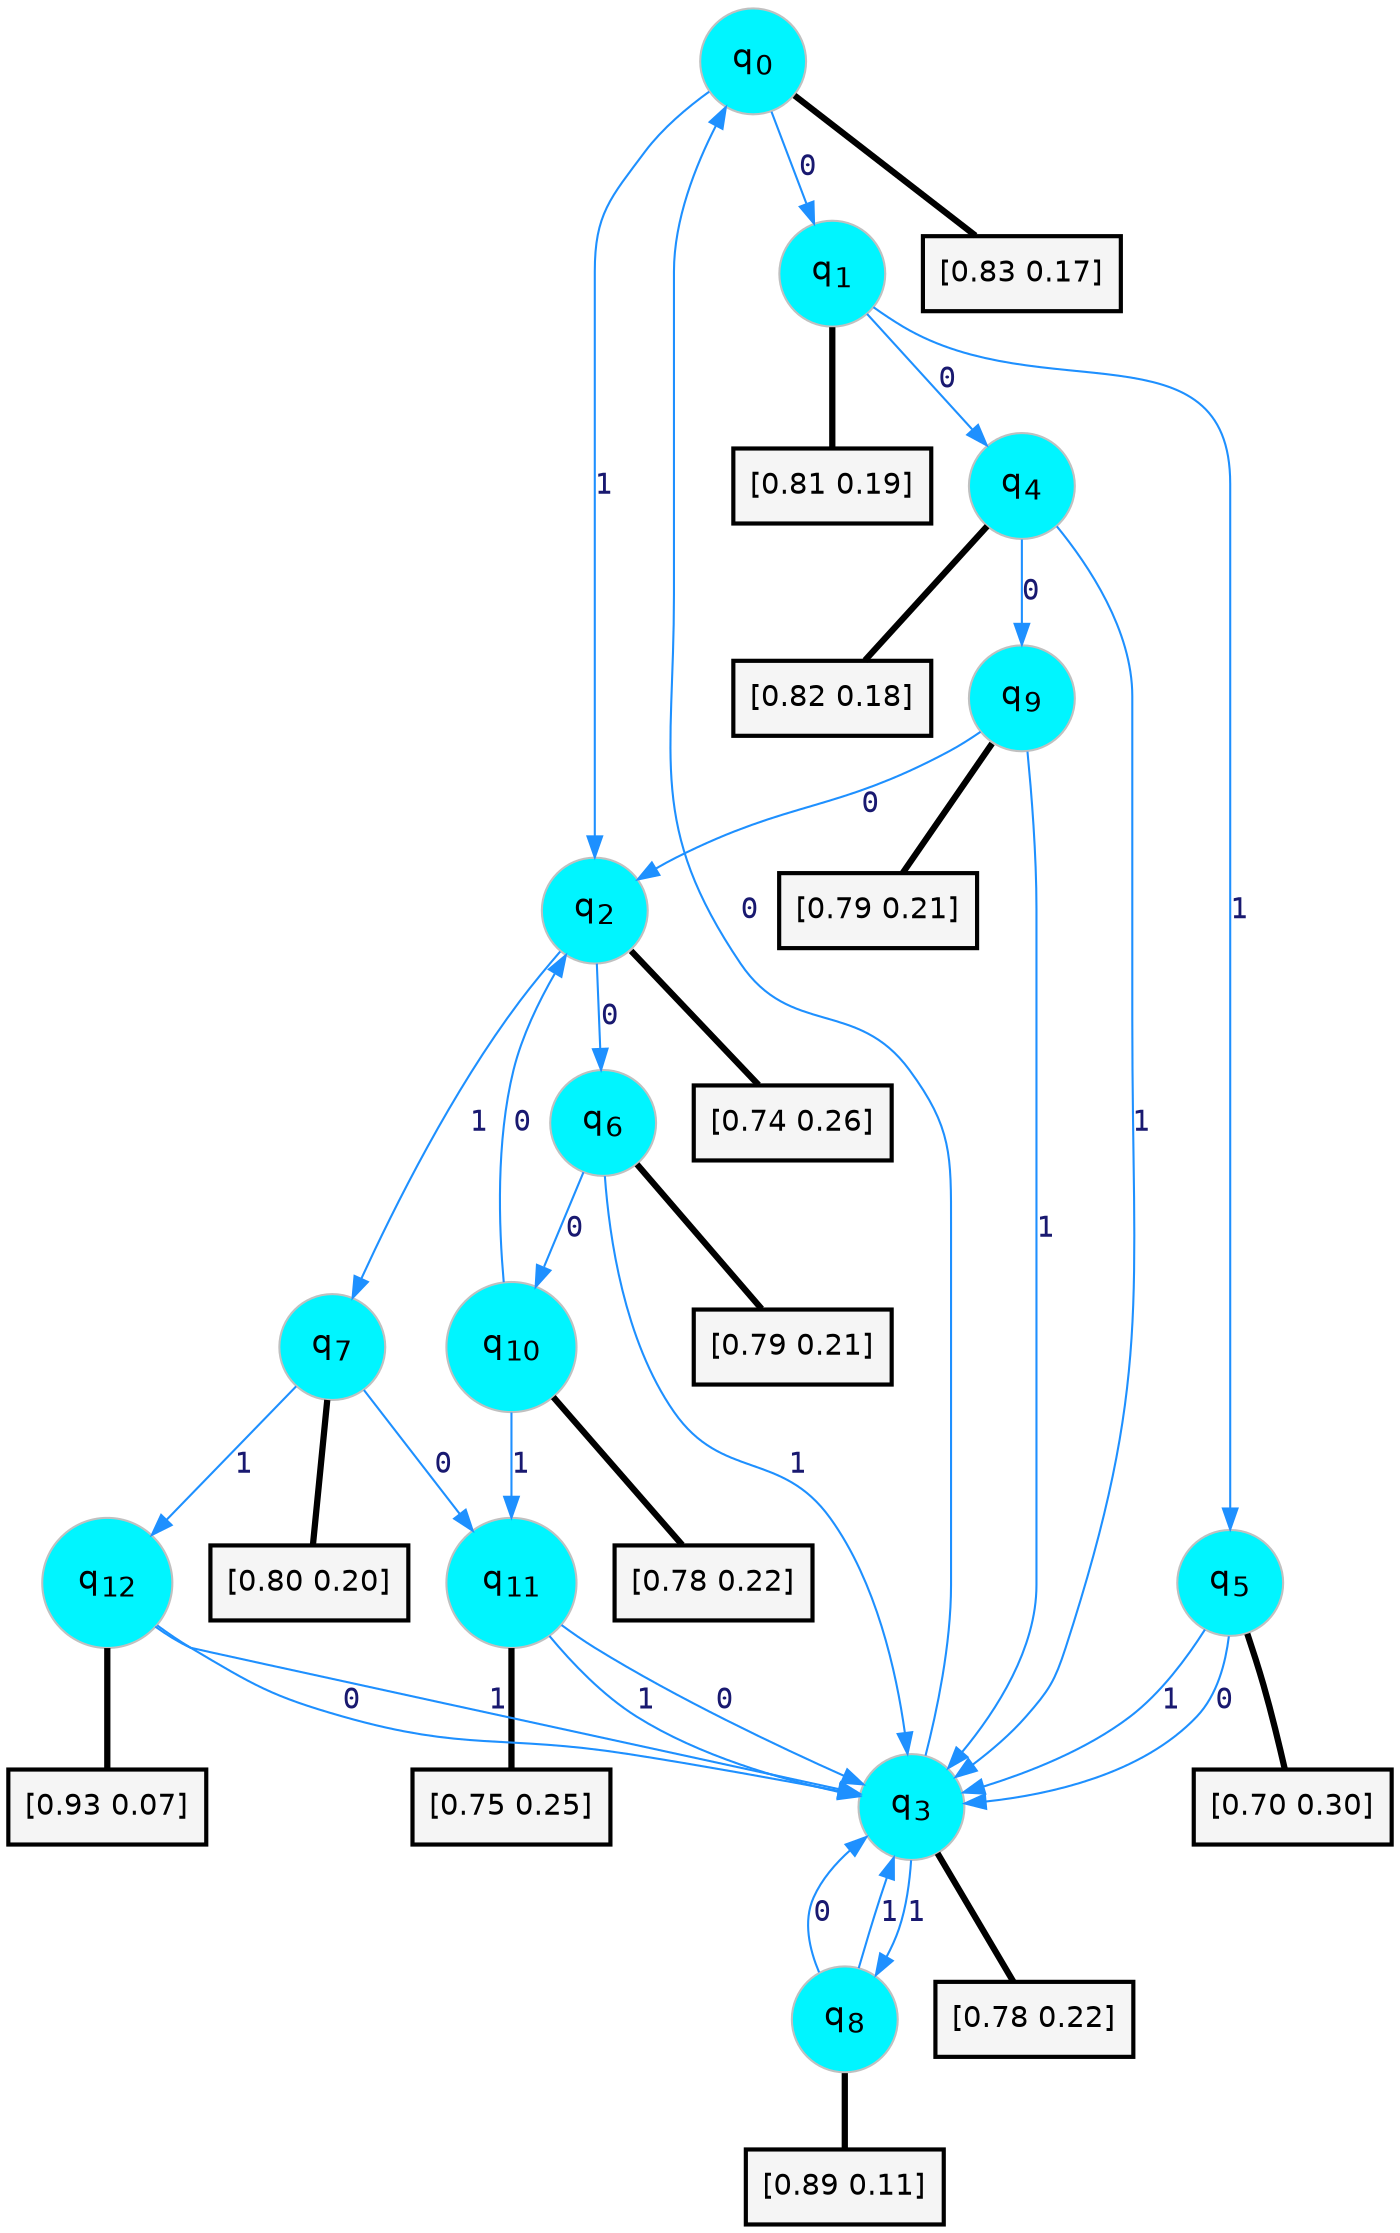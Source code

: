 digraph G {
graph [
bgcolor=transparent, dpi=300, rankdir=TD, size="40,25"];
node [
color=gray, fillcolor=turquoise1, fontcolor=black, fontname=Helvetica, fontsize=16, fontweight=bold, shape=circle, style=filled];
edge [
arrowsize=1, color=dodgerblue1, fontcolor=midnightblue, fontname=courier, fontweight=bold, penwidth=1, style=solid, weight=20];
0[label=<q<SUB>0</SUB>>];
1[label=<q<SUB>1</SUB>>];
2[label=<q<SUB>2</SUB>>];
3[label=<q<SUB>3</SUB>>];
4[label=<q<SUB>4</SUB>>];
5[label=<q<SUB>5</SUB>>];
6[label=<q<SUB>6</SUB>>];
7[label=<q<SUB>7</SUB>>];
8[label=<q<SUB>8</SUB>>];
9[label=<q<SUB>9</SUB>>];
10[label=<q<SUB>10</SUB>>];
11[label=<q<SUB>11</SUB>>];
12[label=<q<SUB>12</SUB>>];
13[label="[0.83 0.17]", shape=box,fontcolor=black, fontname=Helvetica, fontsize=14, penwidth=2, fillcolor=whitesmoke,color=black];
14[label="[0.81 0.19]", shape=box,fontcolor=black, fontname=Helvetica, fontsize=14, penwidth=2, fillcolor=whitesmoke,color=black];
15[label="[0.74 0.26]", shape=box,fontcolor=black, fontname=Helvetica, fontsize=14, penwidth=2, fillcolor=whitesmoke,color=black];
16[label="[0.78 0.22]", shape=box,fontcolor=black, fontname=Helvetica, fontsize=14, penwidth=2, fillcolor=whitesmoke,color=black];
17[label="[0.82 0.18]", shape=box,fontcolor=black, fontname=Helvetica, fontsize=14, penwidth=2, fillcolor=whitesmoke,color=black];
18[label="[0.70 0.30]", shape=box,fontcolor=black, fontname=Helvetica, fontsize=14, penwidth=2, fillcolor=whitesmoke,color=black];
19[label="[0.79 0.21]", shape=box,fontcolor=black, fontname=Helvetica, fontsize=14, penwidth=2, fillcolor=whitesmoke,color=black];
20[label="[0.80 0.20]", shape=box,fontcolor=black, fontname=Helvetica, fontsize=14, penwidth=2, fillcolor=whitesmoke,color=black];
21[label="[0.89 0.11]", shape=box,fontcolor=black, fontname=Helvetica, fontsize=14, penwidth=2, fillcolor=whitesmoke,color=black];
22[label="[0.79 0.21]", shape=box,fontcolor=black, fontname=Helvetica, fontsize=14, penwidth=2, fillcolor=whitesmoke,color=black];
23[label="[0.78 0.22]", shape=box,fontcolor=black, fontname=Helvetica, fontsize=14, penwidth=2, fillcolor=whitesmoke,color=black];
24[label="[0.75 0.25]", shape=box,fontcolor=black, fontname=Helvetica, fontsize=14, penwidth=2, fillcolor=whitesmoke,color=black];
25[label="[0.93 0.07]", shape=box,fontcolor=black, fontname=Helvetica, fontsize=14, penwidth=2, fillcolor=whitesmoke,color=black];
0->1 [label=0];
0->2 [label=1];
0->13 [arrowhead=none, penwidth=3,color=black];
1->4 [label=0];
1->5 [label=1];
1->14 [arrowhead=none, penwidth=3,color=black];
2->6 [label=0];
2->7 [label=1];
2->15 [arrowhead=none, penwidth=3,color=black];
3->0 [label=0];
3->8 [label=1];
3->16 [arrowhead=none, penwidth=3,color=black];
4->9 [label=0];
4->3 [label=1];
4->17 [arrowhead=none, penwidth=3,color=black];
5->3 [label=0];
5->3 [label=1];
5->18 [arrowhead=none, penwidth=3,color=black];
6->10 [label=0];
6->3 [label=1];
6->19 [arrowhead=none, penwidth=3,color=black];
7->11 [label=0];
7->12 [label=1];
7->20 [arrowhead=none, penwidth=3,color=black];
8->3 [label=0];
8->3 [label=1];
8->21 [arrowhead=none, penwidth=3,color=black];
9->2 [label=0];
9->3 [label=1];
9->22 [arrowhead=none, penwidth=3,color=black];
10->2 [label=0];
10->11 [label=1];
10->23 [arrowhead=none, penwidth=3,color=black];
11->3 [label=0];
11->3 [label=1];
11->24 [arrowhead=none, penwidth=3,color=black];
12->3 [label=0];
12->3 [label=1];
12->25 [arrowhead=none, penwidth=3,color=black];
}
